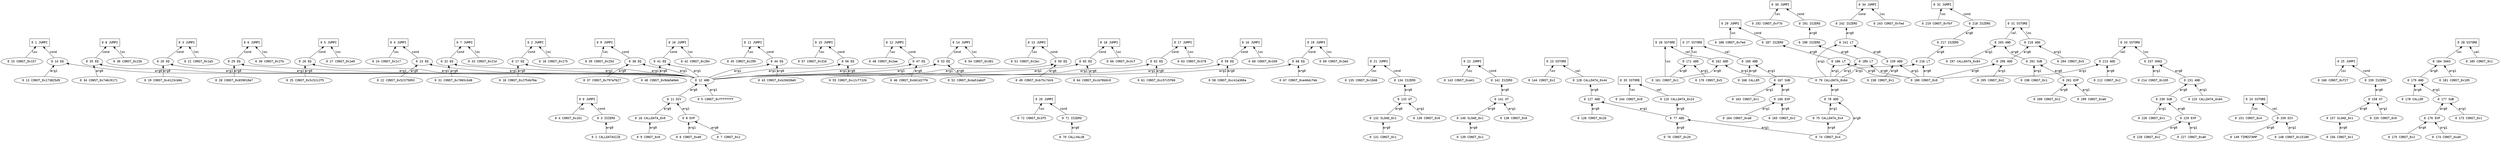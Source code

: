 // 0x05f71e1b2cb4f03e547739db15d080fd30c989eda04d37ce6264c5686e0722c9
digraph {
	graph [rankdir=BT]
	node [fontname=monospace]
	edge [fontname=monospace]
	e0 [label="0 0 JUMPI" shape=box]
	e1 [label="0 1 JUMPI" shape=box]
	e2 [label="0 2 JUMPI" shape=box]
	e3 [label="0 3 JUMPI" shape=box]
	e4 [label="0 4 JUMPI" shape=box]
	e5 [label="0 5 JUMPI" shape=box]
	e6 [label="0 6 JUMPI" shape=box]
	e7 [label="0 7 JUMPI" shape=box]
	e8 [label="0 8 JUMPI" shape=box]
	e9 [label="0 9 JUMPI" shape=box]
	e10 [label="0 10 JUMPI" shape=box]
	e11 [label="0 11 JUMPI" shape=box]
	e12 [label="0 12 JUMPI" shape=box]
	e13 [label="0 13 JUMPI" shape=box]
	e14 [label="0 14 JUMPI" shape=box]
	e15 [label="0 15 JUMPI" shape=box]
	e16 [label="0 16 JUMPI" shape=box]
	e17 [label="0 17 JUMPI" shape=box]
	e18 [label="0 18 JUMPI" shape=box]
	e19 [label="0 19 JUMPI" shape=box]
	e20 [label="0 20 JUMPI" shape=box]
	e21 [label="0 21 JUMPI" shape=box]
	e22 [label="0 22 JUMPI" shape=box]
	e23 [label="0 23 SSTORE" shape=box]
	e24 [label="0 24 SSTORE" shape=box]
	e25 [label="0 25 JUMPI" shape=box]
	e26 [label="0 26 SSTORE" shape=box]
	e27 [label="0 27 SSTORE" shape=box]
	e28 [label="0 28 SSTORE" shape=box]
	e29 [label="0 29 JUMPI" shape=box]
	e30 [label="0 30 JUMPI" shape=box]
	e31 [label="0 31 SSTORE" shape=box]
	e32 [label="0 32 JUMPI" shape=box]
	e33 [label="0 33 SSTORE" shape=box]
	e34 [label="0 34 JUMPI" shape=box]
	e35 [label="0 35 SSTORE" shape=box]
	n4 [label="0 4 CONST_0x101" shape=oval]
	n3 [label="0 3 ISZERO" shape=oval]
	n2 [label="0 2 CALLDATASIZE" shape=oval]
	n15 [label="0 15 CONST_0x157" shape=oval]
	n14 [label="0 14 EQ" shape=oval]
	n12 [label="0 12 AND" shape=oval]
	n11 [label="0 11 DIV" shape=oval]
	n10 [label="0 10 CALLDATA_0x0" shape=oval]
	n9 [label="0 9 CONST_0x0" shape=oval]
	n8 [label="0 8 EXP" shape=oval]
	n7 [label="0 7 CONST_0x2" shape=oval]
	n6 [label="0 6 CONST_0xe0" shape=oval]
	n5 [label="0 5 CONST_0xffffffff" shape=oval]
	n13 [label="0 13 CONST_0x173825d9" shape=oval]
	n18 [label="0 18 CONST_0x175" shape=oval]
	n17 [label="0 17 EQ" shape=oval]
	n16 [label="0 16 CONST_0x2f54bf6e" shape=oval]
	n21 [label="0 21 CONST_0x1a5" shape=oval]
	n20 [label="0 20 EQ" shape=oval]
	n19 [label="0 19 CONST_0x4123cb6b" shape=oval]
	n24 [label="0 24 CONST_0x1c7" shape=oval]
	n23 [label="0 23 EQ" shape=oval]
	n22 [label="0 22 CONST_0x52375093" shape=oval]
	n27 [label="0 27 CONST_0x1e9" shape=oval]
	n26 [label="0 26 EQ" shape=oval]
	n25 [label="0 25 CONST_0x5c52c2f5" shape=oval]
	n30 [label="0 30 CONST_0x1fb" shape=oval]
	n29 [label="0 29 EQ" shape=oval]
	n28 [label="0 28 CONST_0x659010e7" shape=oval]
	n33 [label="0 33 CONST_0x21d" shape=oval]
	n32 [label="0 32 EQ" shape=oval]
	n31 [label="0 31 CONST_0x7065cb48" shape=oval]
	n36 [label="0 36 CONST_0x23b" shape=oval]
	n35 [label="0 35 EQ" shape=oval]
	n34 [label="0 34 CONST_0x746c9171" shape=oval]
	n39 [label="0 39 CONST_0x25d" shape=oval]
	n38 [label="0 38 EQ" shape=oval]
	n37 [label="0 37 CONST_0x797af627" shape=oval]
	n42 [label="0 42 CONST_0x284" shape=oval]
	n41 [label="0 41 EQ" shape=oval]
	n40 [label="0 40 CONST_0x9da5e0eb" shape=oval]
	n45 [label="0 45 CONST_0x299" shape=oval]
	n44 [label="0 44 EQ" shape=oval]
	n43 [label="0 43 CONST_0xb20d30a9" shape=oval]
	n48 [label="0 48 CONST_0x2ae" shape=oval]
	n47 [label="0 47 EQ" shape=oval]
	n46 [label="0 46 CONST_0xb61d27f6" shape=oval]
	n51 [label="0 51 CONST_0x2ec" shape=oval]
	n50 [label="0 50 EQ" shape=oval]
	n49 [label="0 49 CONST_0xb75c7dc6" shape=oval]
	n54 [label="0 54 CONST_0x301" shape=oval]
	n53 [label="0 53 EQ" shape=oval]
	n52 [label="0 52 CONST_0xba51a6df" shape=oval]
	n57 [label="0 57 CONST_0x316" shape=oval]
	n56 [label="0 56 EQ" shape=oval]
	n55 [label="0 55 CONST_0xc2cf7326" shape=oval]
	n60 [label="0 60 CONST_0x349" shape=oval]
	n59 [label="0 59 EQ" shape=oval]
	n58 [label="0 58 CONST_0xc41a360a" shape=oval]
	n63 [label="0 63 CONST_0x378" shape=oval]
	n62 [label="0 62 EQ" shape=oval]
	n61 [label="0 61 CONST_0xc57c5f60" shape=oval]
	n66 [label="0 66 CONST_0x3cf" shape=oval]
	n65 [label="0 65 EQ" shape=oval]
	n64 [label="0 64 CONST_0xcbf0b0c0" shape=oval]
	n69 [label="0 69 CONST_0x3ed" shape=oval]
	n68 [label="0 68 EQ" shape=oval]
	n67 [label="0 67 CONST_0xe46dcfeb" shape=oval]
	n72 [label="0 72 CONST_0x3f5" shape=oval]
	n71 [label="0 71 ISZERO" shape=oval]
	n70 [label="0 70 CALLVALUE" shape=oval]
	n135 [label="0 135 CONST_0x1048" shape=oval]
	n134 [label="0 134 ISZERO" shape=oval]
	n133 [label="0 133 GT" shape=oval]
	n132 [label="0 132 SLOAD_0x1" shape=oval]
	n131 [label="0 131 CONST_0x1" shape=oval]
	n130 [label="0 130 CONST_0x0" shape=oval]
	n143 [label="0 143 CONST_0xa41" shape=oval]
	n142 [label="0 142 ISZERO" shape=oval]
	n141 [label="0 141 GT" shape=oval]
	n140 [label="0 140 SLOAD_0x1" shape=oval]
	n139 [label="0 139 CONST_0x1" shape=oval]
	n138 [label="0 138 CONST_0x0" shape=oval]
	n144 [label="0 144 CONST_0x2" shape=oval]
	n128 [label="0 128 CALLDATA_0x44" shape=oval]
	n127 [label="0 127 ADD" shape=oval]
	n126 [label="0 126 CONST_0x20" shape=oval]
	n77 [label="0 77 ADD" shape=oval]
	n76 [label="0 76 CONST_0x20" shape=oval]
	n74 [label="0 74 CONST_0x4" shape=oval]
	n151 [label="0 151 CONST_0x4" shape=oval]
	n150 [label="0 150 DIV" shape=oval]
	n149 [label="0 149 TIMESTAMP" shape=oval]
	n148 [label="0 148 CONST_0x15180" shape=oval]
	n160 [label="0 160 CONST_0xf27" shape=oval]
	n159 [label="0 159 ISZERO" shape=oval]
	n158 [label="0 158 GT" shape=oval]
	n157 [label="0 157 SLOAD_0x1" shape=oval]
	n156 [label="0 156 CONST_0x1" shape=oval]
	n155 [label="0 155 CONST_0x0" shape=oval]
	n161 [label="0 161 CONST_0x1" shape=oval]
	n162 [label="0 162 ADD" shape=oval]
	n79 [label="0 79 CALLDATA_0x64" shape=oval]
	n78 [label="0 78 ADD" shape=oval]
	n75 [label="0 75 CALLDATA_0x4" shape=oval]
	n171 [label="0 171 ADD" shape=oval]
	n170 [label="0 170 CONST_0x5" shape=oval]
	n169 [label="0 169 AND" shape=oval]
	n168 [label="0 168 CALLER" shape=oval]
	n167 [label="0 167 SUB" shape=oval]
	n166 [label="0 166 EXP" shape=oval]
	n165 [label="0 165 CONST_0x2" shape=oval]
	n164 [label="0 164 CONST_0xa0" shape=oval]
	n163 [label="0 163 CONST_0x1" shape=oval]
	n184 [label="0 184 SHA3" shape=oval]
	n179 [label="0 179 AND" shape=oval]
	n178 [label="0 178 CALLER" shape=oval]
	n177 [label="0 177 SUB" shape=oval]
	n176 [label="0 176 EXP" shape=oval]
	n175 [label="0 175 CONST_0x2" shape=oval]
	n174 [label="0 174 CONST_0xa0" shape=oval]
	n173 [label="0 173 CONST_0x1" shape=oval]
	n181 [label="0 181 CONST_0x105" shape=oval]
	n185 [label="0 185 CONST_0x1" shape=oval]
	n188 [label="0 188 CONST_0xfed" shape=oval]
	n187 [label="0 187 ISZERO" shape=oval]
	n186 [label="0 186 LT" shape=oval]
	n180 [label="0 180 CONST_0x0" shape=oval]
	n192 [label="0 192 CONST_0xf7b" shape=oval]
	n191 [label="0 191 ISZERO" shape=oval]
	n190 [label="0 190 ISZERO" shape=oval]
	n189 [label="0 189 LT" shape=oval]
	n210 [label="0 210 ADD" shape=oval]
	n206 [label="0 206 ADD" shape=oval]
	n205 [label="0 205 CONST_0x2" shape=oval]
	n204 [label="0 204 CONST_0x5" shape=oval]
	n203 [label="0 203 AND" shape=oval]
	n202 [label="0 202 SUB" shape=oval]
	n201 [label="0 201 EXP" shape=oval]
	n200 [label="0 200 CONST_0x2" shape=oval]
	n199 [label="0 199 CONST_0xa0" shape=oval]
	n198 [label="0 198 CONST_0x1" shape=oval]
	n197 [label="0 197 CALLDATA_0x84" shape=oval]
	n219 [label="0 219 CONST_0xfbf" shape=oval]
	n218 [label="0 218 ISZERO" shape=oval]
	n217 [label="0 217 ISZERO" shape=oval]
	n216 [label="0 216 LT" shape=oval]
	n237 [label="0 237 SHA3" shape=oval]
	n231 [label="0 231 AND" shape=oval]
	n230 [label="0 230 SUB" shape=oval]
	n229 [label="0 229 EXP" shape=oval]
	n228 [label="0 228 CONST_0x2" shape=oval]
	n227 [label="0 227 CONST_0xa0" shape=oval]
	n226 [label="0 226 CONST_0x1" shape=oval]
	n225 [label="0 225 CALLDATA_0x84" shape=oval]
	n214 [label="0 214 CONST_0x105" shape=oval]
	n213 [label="0 213 ADD" shape=oval]
	n212 [label="0 212 CONST_0x2" shape=oval]
	n243 [label="0 243 CONST_0xfed" shape=oval]
	n242 [label="0 242 ISZERO" shape=oval]
	n241 [label="0 241 LT" shape=oval]
	n239 [label="0 239 ADD" shape=oval]
	n238 [label="0 238 CONST_0x1" shape=oval]
	n244 [label="0 244 CONST_0x0" shape=oval]
	n125 [label="0 125 CALLDATA_0x24" shape=oval]
	n4 -> e0 [label=loc]
	n3 -> e0 [label=cond]
	n15 -> e1 [label=loc]
	n14 -> e1 [label=cond]
	n18 -> e2 [label=loc]
	n17 -> e2 [label=cond]
	n21 -> e3 [label=loc]
	n20 -> e3 [label=cond]
	n24 -> e4 [label=loc]
	n23 -> e4 [label=cond]
	n27 -> e5 [label=loc]
	n26 -> e5 [label=cond]
	n30 -> e6 [label=loc]
	n29 -> e6 [label=cond]
	n33 -> e7 [label=loc]
	n32 -> e7 [label=cond]
	n36 -> e8 [label=loc]
	n35 -> e8 [label=cond]
	n39 -> e9 [label=loc]
	n38 -> e9 [label=cond]
	n42 -> e10 [label=loc]
	n41 -> e10 [label=cond]
	n45 -> e11 [label=loc]
	n44 -> e11 [label=cond]
	n48 -> e12 [label=loc]
	n47 -> e12 [label=cond]
	n51 -> e13 [label=loc]
	n50 -> e13 [label=cond]
	n54 -> e14 [label=loc]
	n53 -> e14 [label=cond]
	n57 -> e15 [label=loc]
	n56 -> e15 [label=cond]
	n60 -> e16 [label=loc]
	n59 -> e16 [label=cond]
	n63 -> e17 [label=loc]
	n62 -> e17 [label=cond]
	n66 -> e18 [label=loc]
	n65 -> e18 [label=cond]
	n69 -> e19 [label=loc]
	n68 -> e19 [label=cond]
	n72 -> e20 [label=loc]
	n71 -> e20 [label=cond]
	n135 -> e21 [label=loc]
	n134 -> e21 [label=cond]
	n143 -> e22 [label=loc]
	n142 -> e22 [label=cond]
	n144 -> e23 [label=loc]
	n128 -> e23 [label=val]
	n151 -> e24 [label=loc]
	n150 -> e24 [label=val]
	n160 -> e25 [label=loc]
	n159 -> e25 [label=cond]
	n161 -> e26 [label=loc]
	n162 -> e26 [label=val]
	n171 -> e27 [label=loc]
	n169 -> e27 [label=val]
	n184 -> e28 [label=loc]
	n185 -> e28 [label=val]
	n188 -> e29 [label=loc]
	n187 -> e29 [label=cond]
	n192 -> e30 [label=loc]
	n191 -> e30 [label=cond]
	n210 -> e31 [label=loc]
	n203 -> e31 [label=val]
	n219 -> e32 [label=loc]
	n218 -> e32 [label=cond]
	n237 -> e33 [label=loc]
	n213 -> e33 [label=val]
	n243 -> e34 [label=loc]
	n242 -> e34 [label=cond]
	n244 -> e35 [label=loc]
	n125 -> e35 [label=val]
	n2 -> n3 [label=arg0]
	n12 -> n14 [label=arg0]
	n13 -> n14 [label=arg1]
	n11 -> n12 [label=arg0]
	n5 -> n12 [label=arg1]
	n10 -> n11 [label=arg0]
	n8 -> n11 [label=arg1]
	n9 -> n10 [label=arg0]
	n7 -> n8 [label=arg0]
	n6 -> n8 [label=arg1]
	n16 -> n17 [label=arg0]
	n12 -> n17 [label=arg1]
	n19 -> n20 [label=arg0]
	n12 -> n20 [label=arg1]
	n22 -> n23 [label=arg0]
	n12 -> n23 [label=arg1]
	n25 -> n26 [label=arg0]
	n12 -> n26 [label=arg1]
	n28 -> n29 [label=arg0]
	n12 -> n29 [label=arg1]
	n31 -> n32 [label=arg0]
	n12 -> n32 [label=arg1]
	n34 -> n35 [label=arg0]
	n12 -> n35 [label=arg1]
	n37 -> n38 [label=arg0]
	n12 -> n38 [label=arg1]
	n40 -> n41 [label=arg0]
	n12 -> n41 [label=arg1]
	n43 -> n44 [label=arg0]
	n12 -> n44 [label=arg1]
	n46 -> n47 [label=arg0]
	n12 -> n47 [label=arg1]
	n49 -> n50 [label=arg0]
	n12 -> n50 [label=arg1]
	n52 -> n53 [label=arg0]
	n12 -> n53 [label=arg1]
	n55 -> n56 [label=arg0]
	n12 -> n56 [label=arg1]
	n58 -> n59 [label=arg0]
	n12 -> n59 [label=arg1]
	n61 -> n62 [label=arg0]
	n12 -> n62 [label=arg1]
	n64 -> n65 [label=arg0]
	n12 -> n65 [label=arg1]
	n67 -> n68 [label=arg0]
	n12 -> n68 [label=arg1]
	n70 -> n71 [label=arg0]
	n133 -> n134 [label=arg0]
	n132 -> n133 [label=arg0]
	n130 -> n133 [label=arg1]
	n131 -> n132 [label=arg0]
	n141 -> n142 [label=arg0]
	n140 -> n141 [label=arg0]
	n138 -> n141 [label=arg1]
	n139 -> n140 [label=arg0]
	n127 -> n128 [label=arg0]
	n126 -> n127 [label=arg0]
	n77 -> n127 [label=arg1]
	n76 -> n77 [label=arg0]
	n74 -> n77 [label=arg1]
	n149 -> n150 [label=arg0]
	n148 -> n150 [label=arg1]
	n158 -> n159 [label=arg0]
	n157 -> n158 [label=arg0]
	n155 -> n158 [label=arg1]
	n156 -> n157 [label=arg0]
	n161 -> n162 [label=arg0]
	n79 -> n162 [label=arg1]
	n78 -> n79 [label=arg0]
	n74 -> n78 [label=arg0]
	n75 -> n78 [label=arg1]
	n74 -> n75 [label=arg0]
	n161 -> n171 [label=arg0]
	n170 -> n171 [label=arg1]
	n168 -> n169 [label=arg0]
	n167 -> n169 [label=arg1]
	n166 -> n167 [label=arg0]
	n163 -> n167 [label=arg1]
	n165 -> n166 [label=arg0]
	n164 -> n166 [label=arg1]
	n179 -> n184 [label=arg0]
	n181 -> n184 [label=arg1]
	n178 -> n179 [label=arg0]
	n177 -> n179 [label=arg1]
	n176 -> n177 [label=arg0]
	n173 -> n177 [label=arg1]
	n175 -> n176 [label=arg0]
	n174 -> n176 [label=arg1]
	n186 -> n187 [label=arg0]
	n180 -> n186 [label=arg0]
	n79 -> n186 [label=arg1]
	n190 -> n191 [label=arg0]
	n189 -> n190 [label=arg0]
	n180 -> n189 [label=arg0]
	n79 -> n189 [label=arg1]
	n206 -> n210 [label=arg0]
	n204 -> n210 [label=arg1]
	n180 -> n206 [label=arg0]
	n205 -> n206 [label=arg1]
	n202 -> n203 [label=arg0]
	n197 -> n203 [label=arg1]
	n201 -> n202 [label=arg0]
	n198 -> n202 [label=arg1]
	n200 -> n201 [label=arg0]
	n199 -> n201 [label=arg1]
	n217 -> n218 [label=arg0]
	n216 -> n217 [label=arg0]
	n180 -> n216 [label=arg0]
	n79 -> n216 [label=arg1]
	n231 -> n237 [label=arg0]
	n214 -> n237 [label=arg1]
	n230 -> n231 [label=arg0]
	n225 -> n231 [label=arg1]
	n229 -> n230 [label=arg0]
	n226 -> n230 [label=arg1]
	n228 -> n229 [label=arg0]
	n227 -> n229 [label=arg1]
	n212 -> n213 [label=arg0]
	n180 -> n213 [label=arg1]
	n241 -> n242 [label=arg0]
	n239 -> n241 [label=arg0]
	n79 -> n241 [label=arg1]
	n238 -> n239 [label=arg0]
	n180 -> n239 [label=arg1]
	n77 -> n125 [label=arg0]
}
